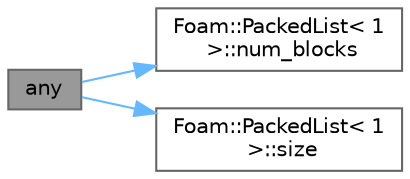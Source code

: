 digraph "any"
{
 // LATEX_PDF_SIZE
  bgcolor="transparent";
  edge [fontname=Helvetica,fontsize=10,labelfontname=Helvetica,labelfontsize=10];
  node [fontname=Helvetica,fontsize=10,shape=box,height=0.2,width=0.4];
  rankdir="LR";
  Node1 [id="Node000001",label="any",height=0.2,width=0.4,color="gray40", fillcolor="grey60", style="filled", fontcolor="black",tooltip=" "];
  Node1 -> Node2 [id="edge1_Node000001_Node000002",color="steelblue1",style="solid",tooltip=" "];
  Node2 [id="Node000002",label="Foam::PackedList\< 1\l \>::num_blocks",height=0.2,width=0.4,color="grey40", fillcolor="white", style="filled",URL="$classFoam_1_1PackedList.html#ab8d568c8900f2c9f964b6462f7a95c19",tooltip=" "];
  Node1 -> Node3 [id="edge2_Node000001_Node000003",color="steelblue1",style="solid",tooltip=" "];
  Node3 [id="Node000003",label="Foam::PackedList\< 1\l \>::size",height=0.2,width=0.4,color="grey40", fillcolor="white", style="filled",URL="$classFoam_1_1PackedList.html#abc296a9a9358ca1777de98c15a4d7816",tooltip=" "];
}
